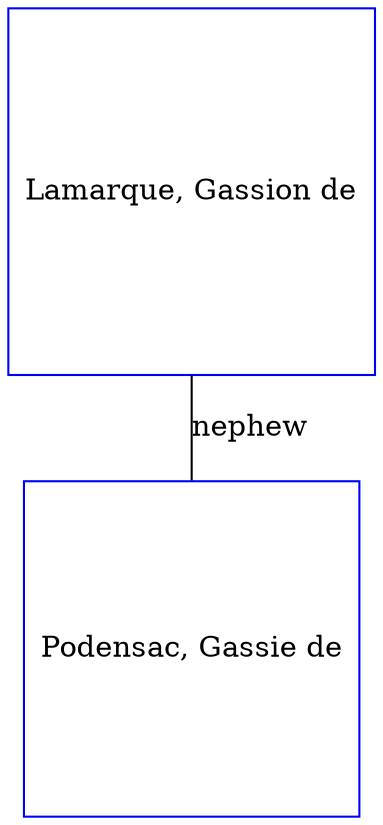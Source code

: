 digraph D {
    edge [dir=none];    node [shape=box];    "005997"   [label="Lamarque, Gassion de", shape=box, regular=1, color="blue"] ;
"005176"   [label="Podensac, Gassie de", shape=box, regular=1, color="blue"] ;
005997->005176 [label="nephew", arrowsize=0.0]; 
}